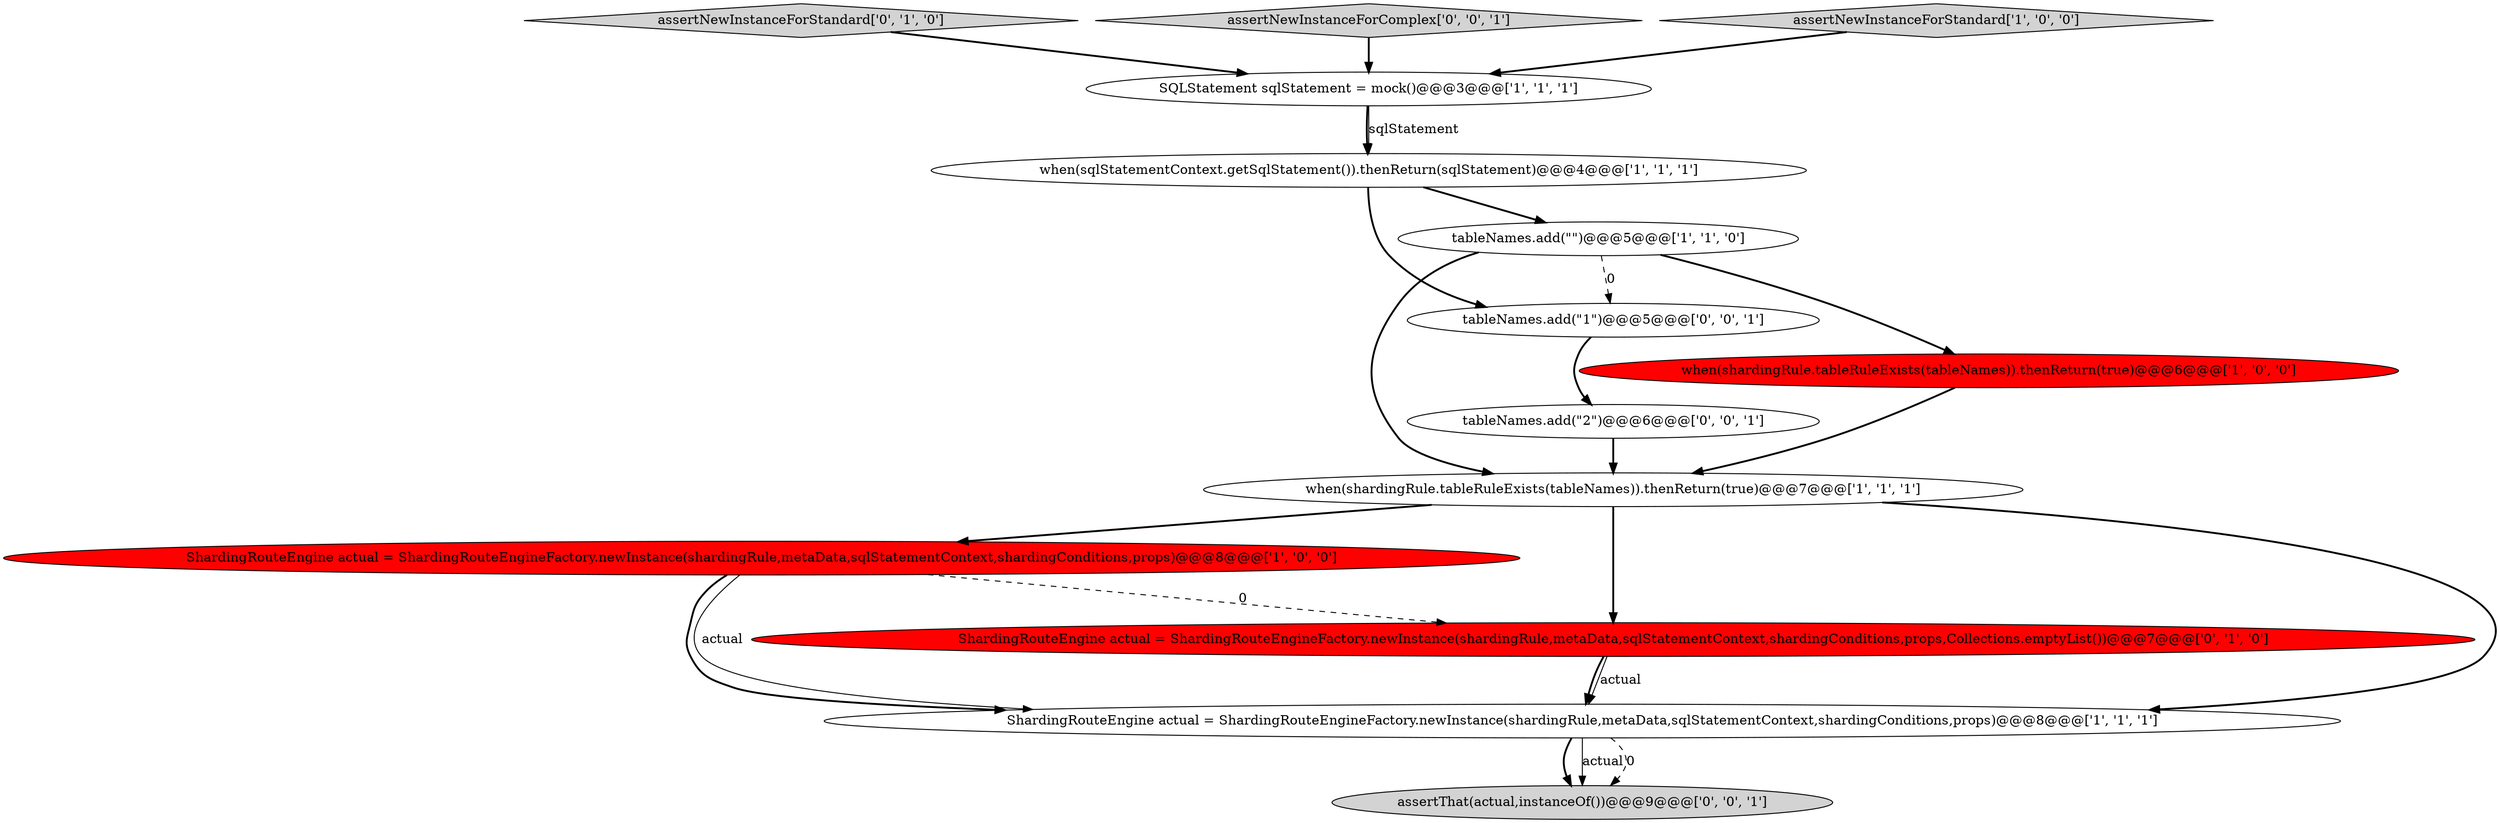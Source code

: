 digraph {
0 [style = filled, label = "ShardingRouteEngine actual = ShardingRouteEngineFactory.newInstance(shardingRule,metaData,sqlStatementContext,shardingConditions,props)@@@8@@@['1', '0', '0']", fillcolor = red, shape = ellipse image = "AAA1AAABBB1BBB"];
4 [style = filled, label = "ShardingRouteEngine actual = ShardingRouteEngineFactory.newInstance(shardingRule,metaData,sqlStatementContext,shardingConditions,props)@@@8@@@['1', '1', '1']", fillcolor = white, shape = ellipse image = "AAA0AAABBB1BBB"];
7 [style = filled, label = "when(shardingRule.tableRuleExists(tableNames)).thenReturn(true)@@@6@@@['1', '0', '0']", fillcolor = red, shape = ellipse image = "AAA1AAABBB1BBB"];
13 [style = filled, label = "assertThat(actual,instanceOf())@@@9@@@['0', '0', '1']", fillcolor = lightgray, shape = ellipse image = "AAA0AAABBB3BBB"];
9 [style = filled, label = "assertNewInstanceForStandard['0', '1', '0']", fillcolor = lightgray, shape = diamond image = "AAA0AAABBB2BBB"];
6 [style = filled, label = "when(sqlStatementContext.getSqlStatement()).thenReturn(sqlStatement)@@@4@@@['1', '1', '1']", fillcolor = white, shape = ellipse image = "AAA0AAABBB1BBB"];
12 [style = filled, label = "tableNames.add(\"2\")@@@6@@@['0', '0', '1']", fillcolor = white, shape = ellipse image = "AAA0AAABBB3BBB"];
1 [style = filled, label = "SQLStatement sqlStatement = mock()@@@3@@@['1', '1', '1']", fillcolor = white, shape = ellipse image = "AAA0AAABBB1BBB"];
3 [style = filled, label = "when(shardingRule.tableRuleExists(tableNames)).thenReturn(true)@@@7@@@['1', '1', '1']", fillcolor = white, shape = ellipse image = "AAA0AAABBB1BBB"];
8 [style = filled, label = "ShardingRouteEngine actual = ShardingRouteEngineFactory.newInstance(shardingRule,metaData,sqlStatementContext,shardingConditions,props,Collections.emptyList())@@@7@@@['0', '1', '0']", fillcolor = red, shape = ellipse image = "AAA1AAABBB2BBB"];
11 [style = filled, label = "tableNames.add(\"1\")@@@5@@@['0', '0', '1']", fillcolor = white, shape = ellipse image = "AAA0AAABBB3BBB"];
10 [style = filled, label = "assertNewInstanceForComplex['0', '0', '1']", fillcolor = lightgray, shape = diamond image = "AAA0AAABBB3BBB"];
5 [style = filled, label = "tableNames.add(\"\")@@@5@@@['1', '1', '0']", fillcolor = white, shape = ellipse image = "AAA0AAABBB1BBB"];
2 [style = filled, label = "assertNewInstanceForStandard['1', '0', '0']", fillcolor = lightgray, shape = diamond image = "AAA0AAABBB1BBB"];
0->4 [style = solid, label="actual"];
5->3 [style = bold, label=""];
2->1 [style = bold, label=""];
4->13 [style = bold, label=""];
11->12 [style = bold, label=""];
3->4 [style = bold, label=""];
7->3 [style = bold, label=""];
3->0 [style = bold, label=""];
6->5 [style = bold, label=""];
8->4 [style = solid, label="actual"];
1->6 [style = bold, label=""];
5->11 [style = dashed, label="0"];
0->4 [style = bold, label=""];
3->8 [style = bold, label=""];
6->11 [style = bold, label=""];
4->13 [style = solid, label="actual"];
5->7 [style = bold, label=""];
0->8 [style = dashed, label="0"];
12->3 [style = bold, label=""];
8->4 [style = bold, label=""];
9->1 [style = bold, label=""];
4->13 [style = dashed, label="0"];
10->1 [style = bold, label=""];
1->6 [style = solid, label="sqlStatement"];
}
